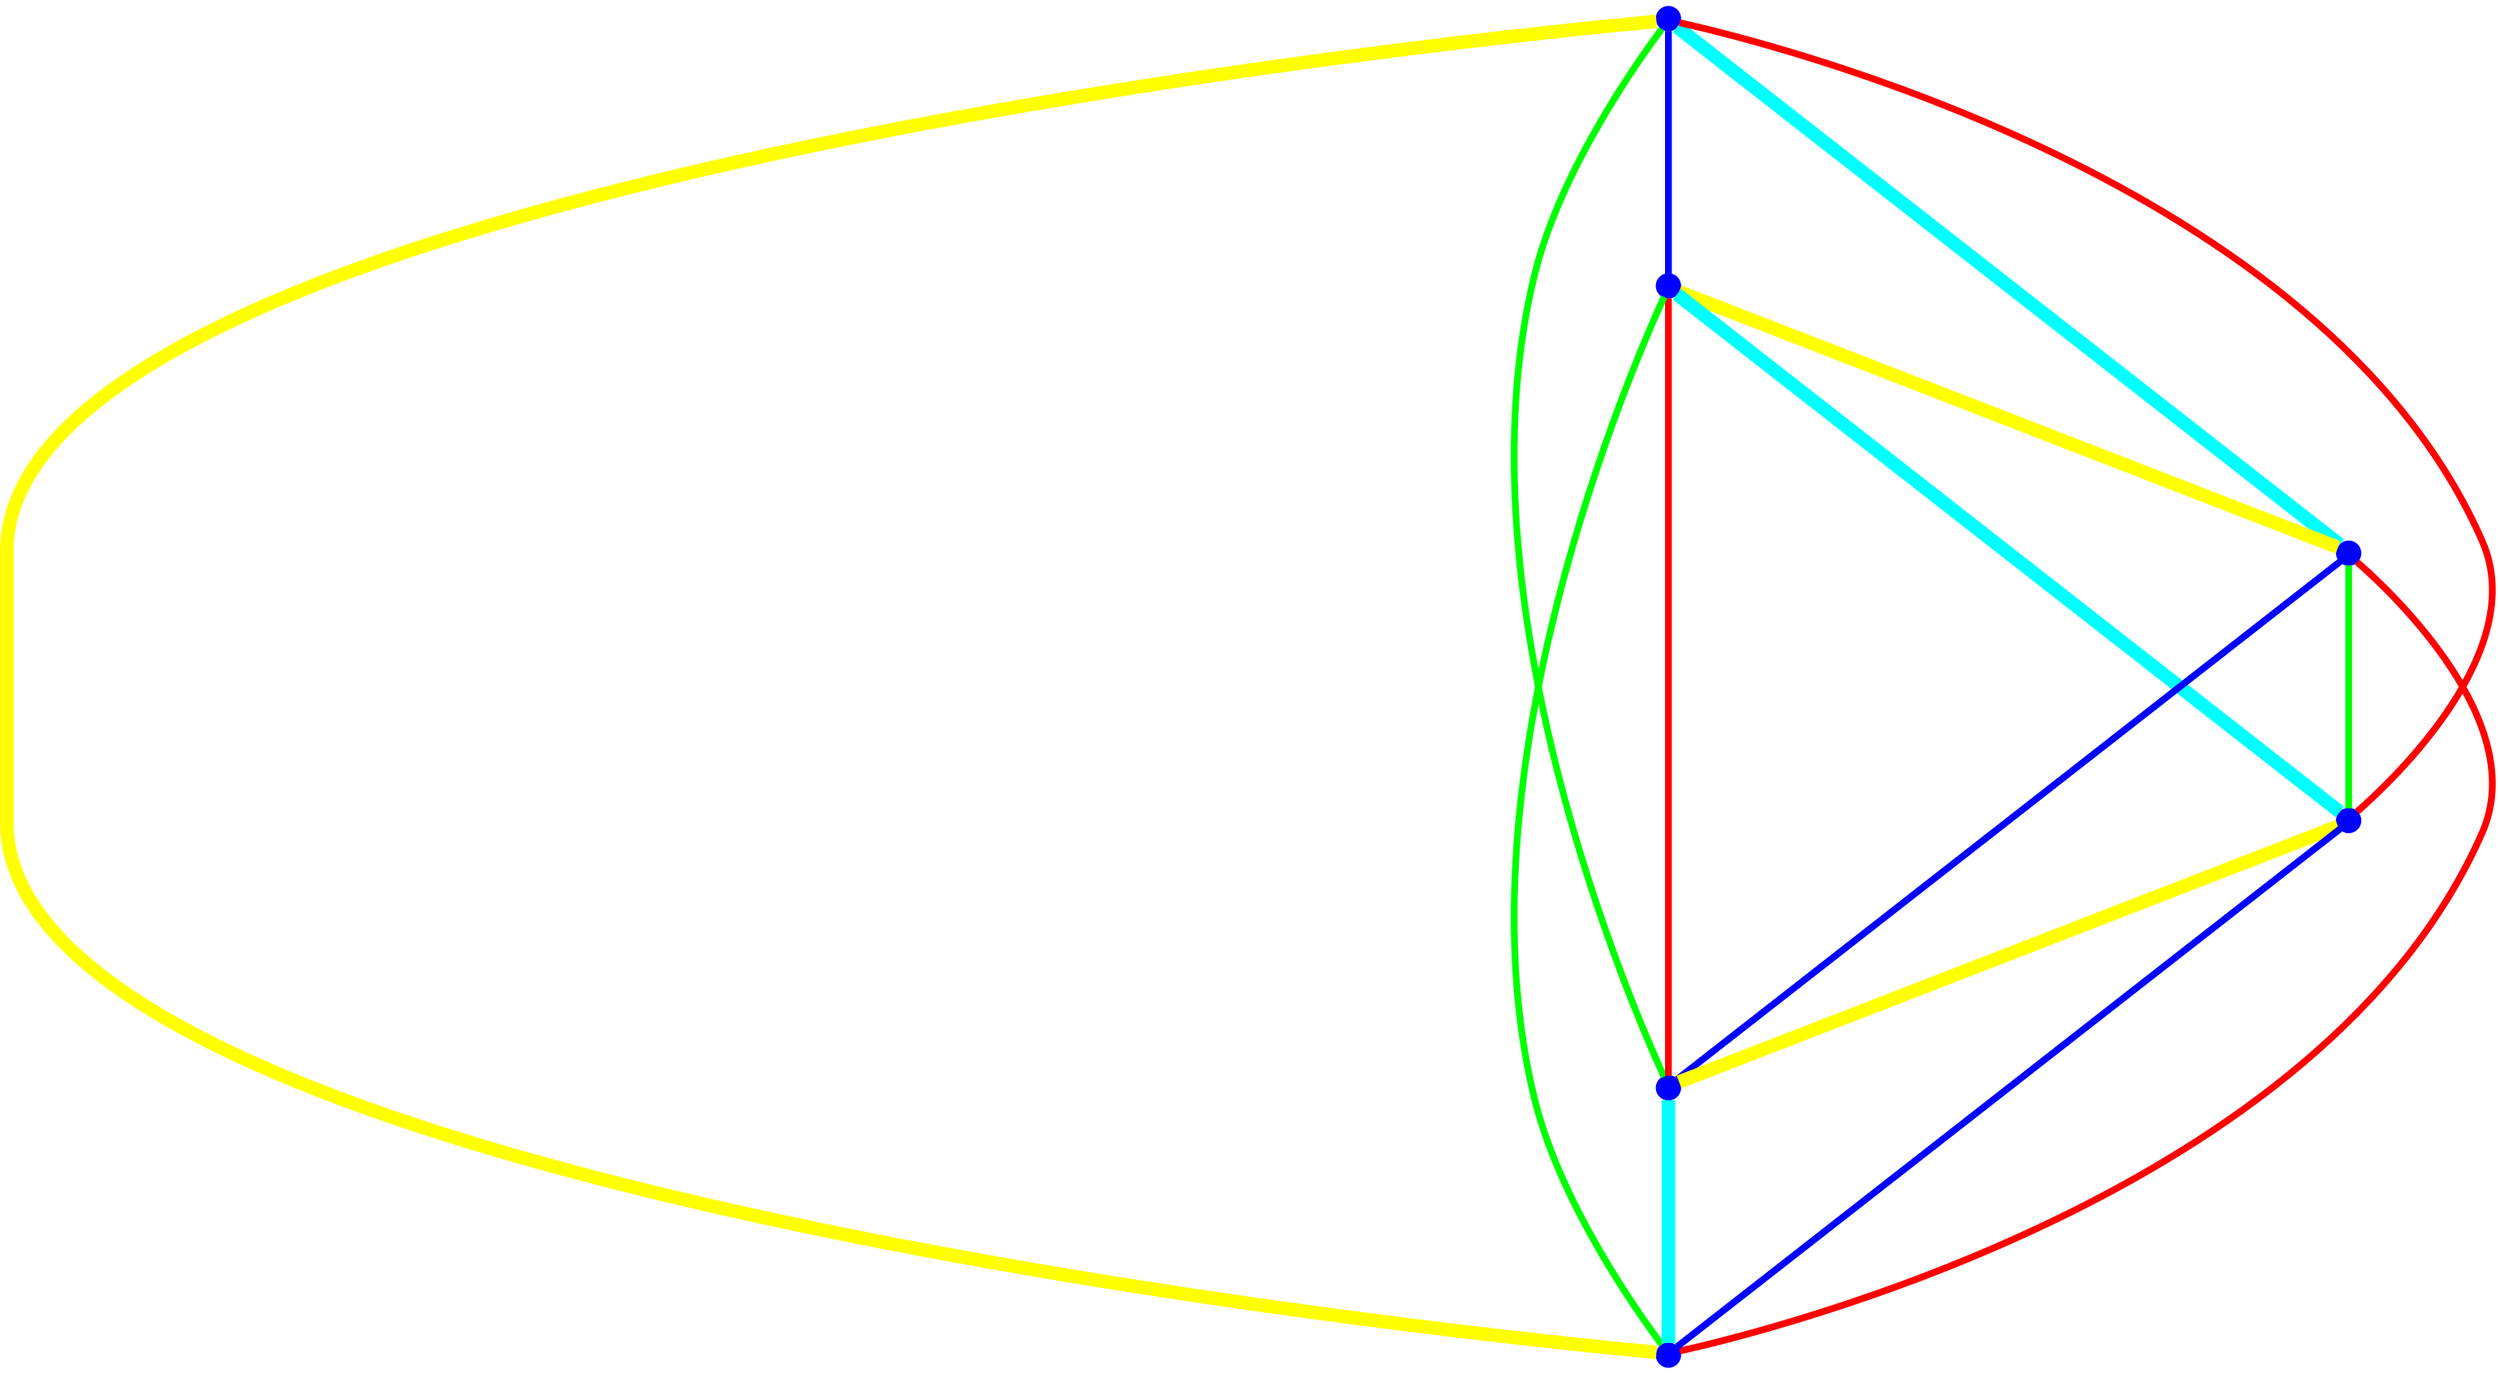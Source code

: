 graph {
ranksep=2
nodesep=2
node [label="" shape=circle style=filled fixedsize=true color=blue fillcolor=blue width=0.2];
"1" -- "2" [style="solid",penwidth="4",color="blue"];
"1" -- "3" [style="solid",penwidth="8",color="cyan"];
"1" -- "4" [style="solid",penwidth="4",color="red"];
"1" -- "5" [style="solid",penwidth="4",color="green"];
"1" -- "6" [style="solid",penwidth="8",color="yellow"];
"2" -- "3" [style="solid",penwidth="8",color="yellow"];
"2" -- "4" [style="solid",penwidth="8",color="cyan"];
"2" -- "5" [style="solid",penwidth="4",color="red"];
"2" -- "6" [style="solid",penwidth="4",color="green"];
"3" -- "4" [style="solid",penwidth="4",color="green"];
"3" -- "5" [style="solid",penwidth="4",color="blue"];
"3" -- "6" [style="solid",penwidth="4",color="red"];
"4" -- "5" [style="solid",penwidth="8",color="yellow"];
"4" -- "6" [style="solid",penwidth="4",color="blue"];
"5" -- "6" [style="solid",penwidth="8",color="cyan"];
}
